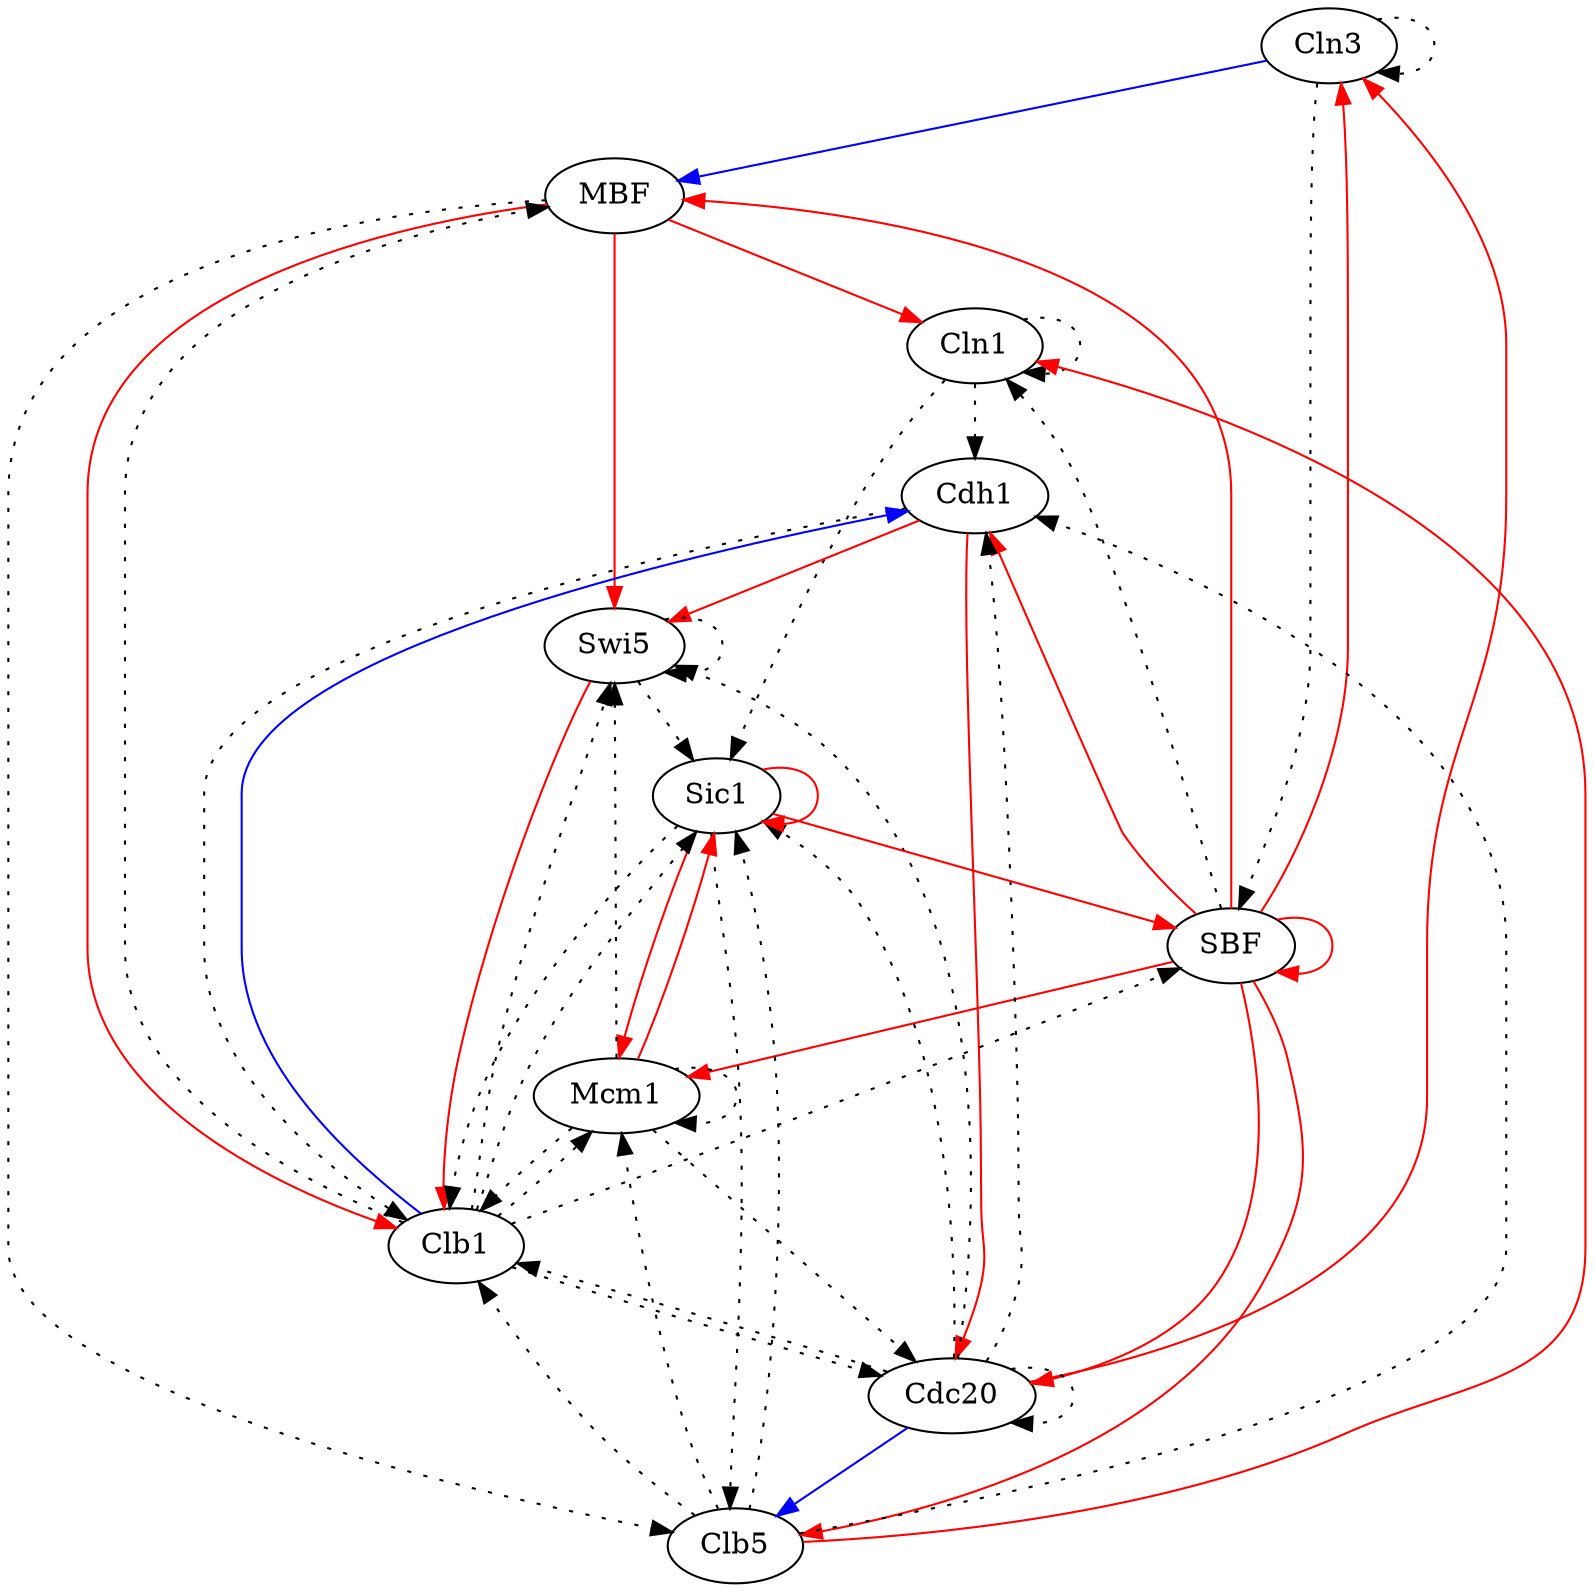 // Grafos-Spellman11
digraph {
	YAL040C [label=Cln3]
	YDL056W [label=MBF]
	YER111C [label=SBF]
	YMR199W [label=Cln1]
	YGL003C [label=Cdh1]
	YDR146C [label=Swi5]
	YGL116W [label=Cdc20]
	YPR120C [label=Clb5]
	YLR079W [label=Sic1]
	YGR108W [label=Clb1]
	YMR043W [label=Mcm1]
	YAL040C -> YAL040C [style=dotted]
	YAL040C -> YDL056W [color=blue]
	YAL040C -> YER111C [style=dotted]
	YDL056W -> YMR199W [color=red]
	YDL056W -> YDR146C [color=red]
	YDL056W -> YPR120C [style=dotted]
	YDL056W -> YGR108W [color=red]
	YER111C -> YAL040C [color=red]
	YER111C -> YDL056W [color=red]
	YER111C -> YER111C [color=red]
	YER111C -> YMR199W [style=dotted]
	YER111C -> YGL003C [color=red]
	YER111C -> YGL116W [color=red]
	YER111C -> YPR120C [color=red]
	YER111C -> YMR043W [color=red]
	YMR199W -> YMR199W [style=dotted]
	YMR199W -> YGL003C [style=dotted]
	YMR199W -> YLR079W [style=dotted]
	YGL003C -> YDR146C [color=red]
	YGL003C -> YGL116W [color=red]
	YGL003C -> YGR108W [style=dotted]
	YDR146C -> YDR146C [style=dotted]
	YDR146C -> YLR079W [style=dotted]
	YDR146C -> YGR108W [color=red]
	YGL116W -> YAL040C [color=red]
	YGL116W -> YGL003C [style=dotted]
	YGL116W -> YDR146C [style=dotted]
	YGL116W -> YGL116W [style=dotted]
	YGL116W -> YPR120C [color=blue]
	YGL116W -> YLR079W [style=dotted]
	YGL116W -> YGR108W [style=dotted]
	YPR120C -> YMR199W [color=red]
	YPR120C -> YGL003C [style=dotted]
	YPR120C -> YLR079W [style=dotted]
	YPR120C -> YGR108W [style=dotted]
	YPR120C -> YMR043W [style=dotted]
	YLR079W -> YER111C [color=red]
	YLR079W -> YPR120C [style=dotted]
	YLR079W -> YLR079W [color=red]
	YLR079W -> YGR108W [style=dotted]
	YLR079W -> YMR043W [color=red]
	YGR108W -> YDL056W [style=dotted]
	YGR108W -> YER111C [style=dotted]
	YGR108W -> YGL003C [color=blue]
	YGR108W -> YDR146C [style=dotted]
	YGR108W -> YGL116W [style=dotted]
	YGR108W -> YLR079W [style=dotted]
	YGR108W -> YMR043W [style=dotted]
	YMR043W -> YDR146C [style=dotted]
	YMR043W -> YGL116W [style=dotted]
	YMR043W -> YLR079W [color=red]
	YMR043W -> YGR108W [style=dotted]
	YMR043W -> YMR043W [style=dotted]
}
